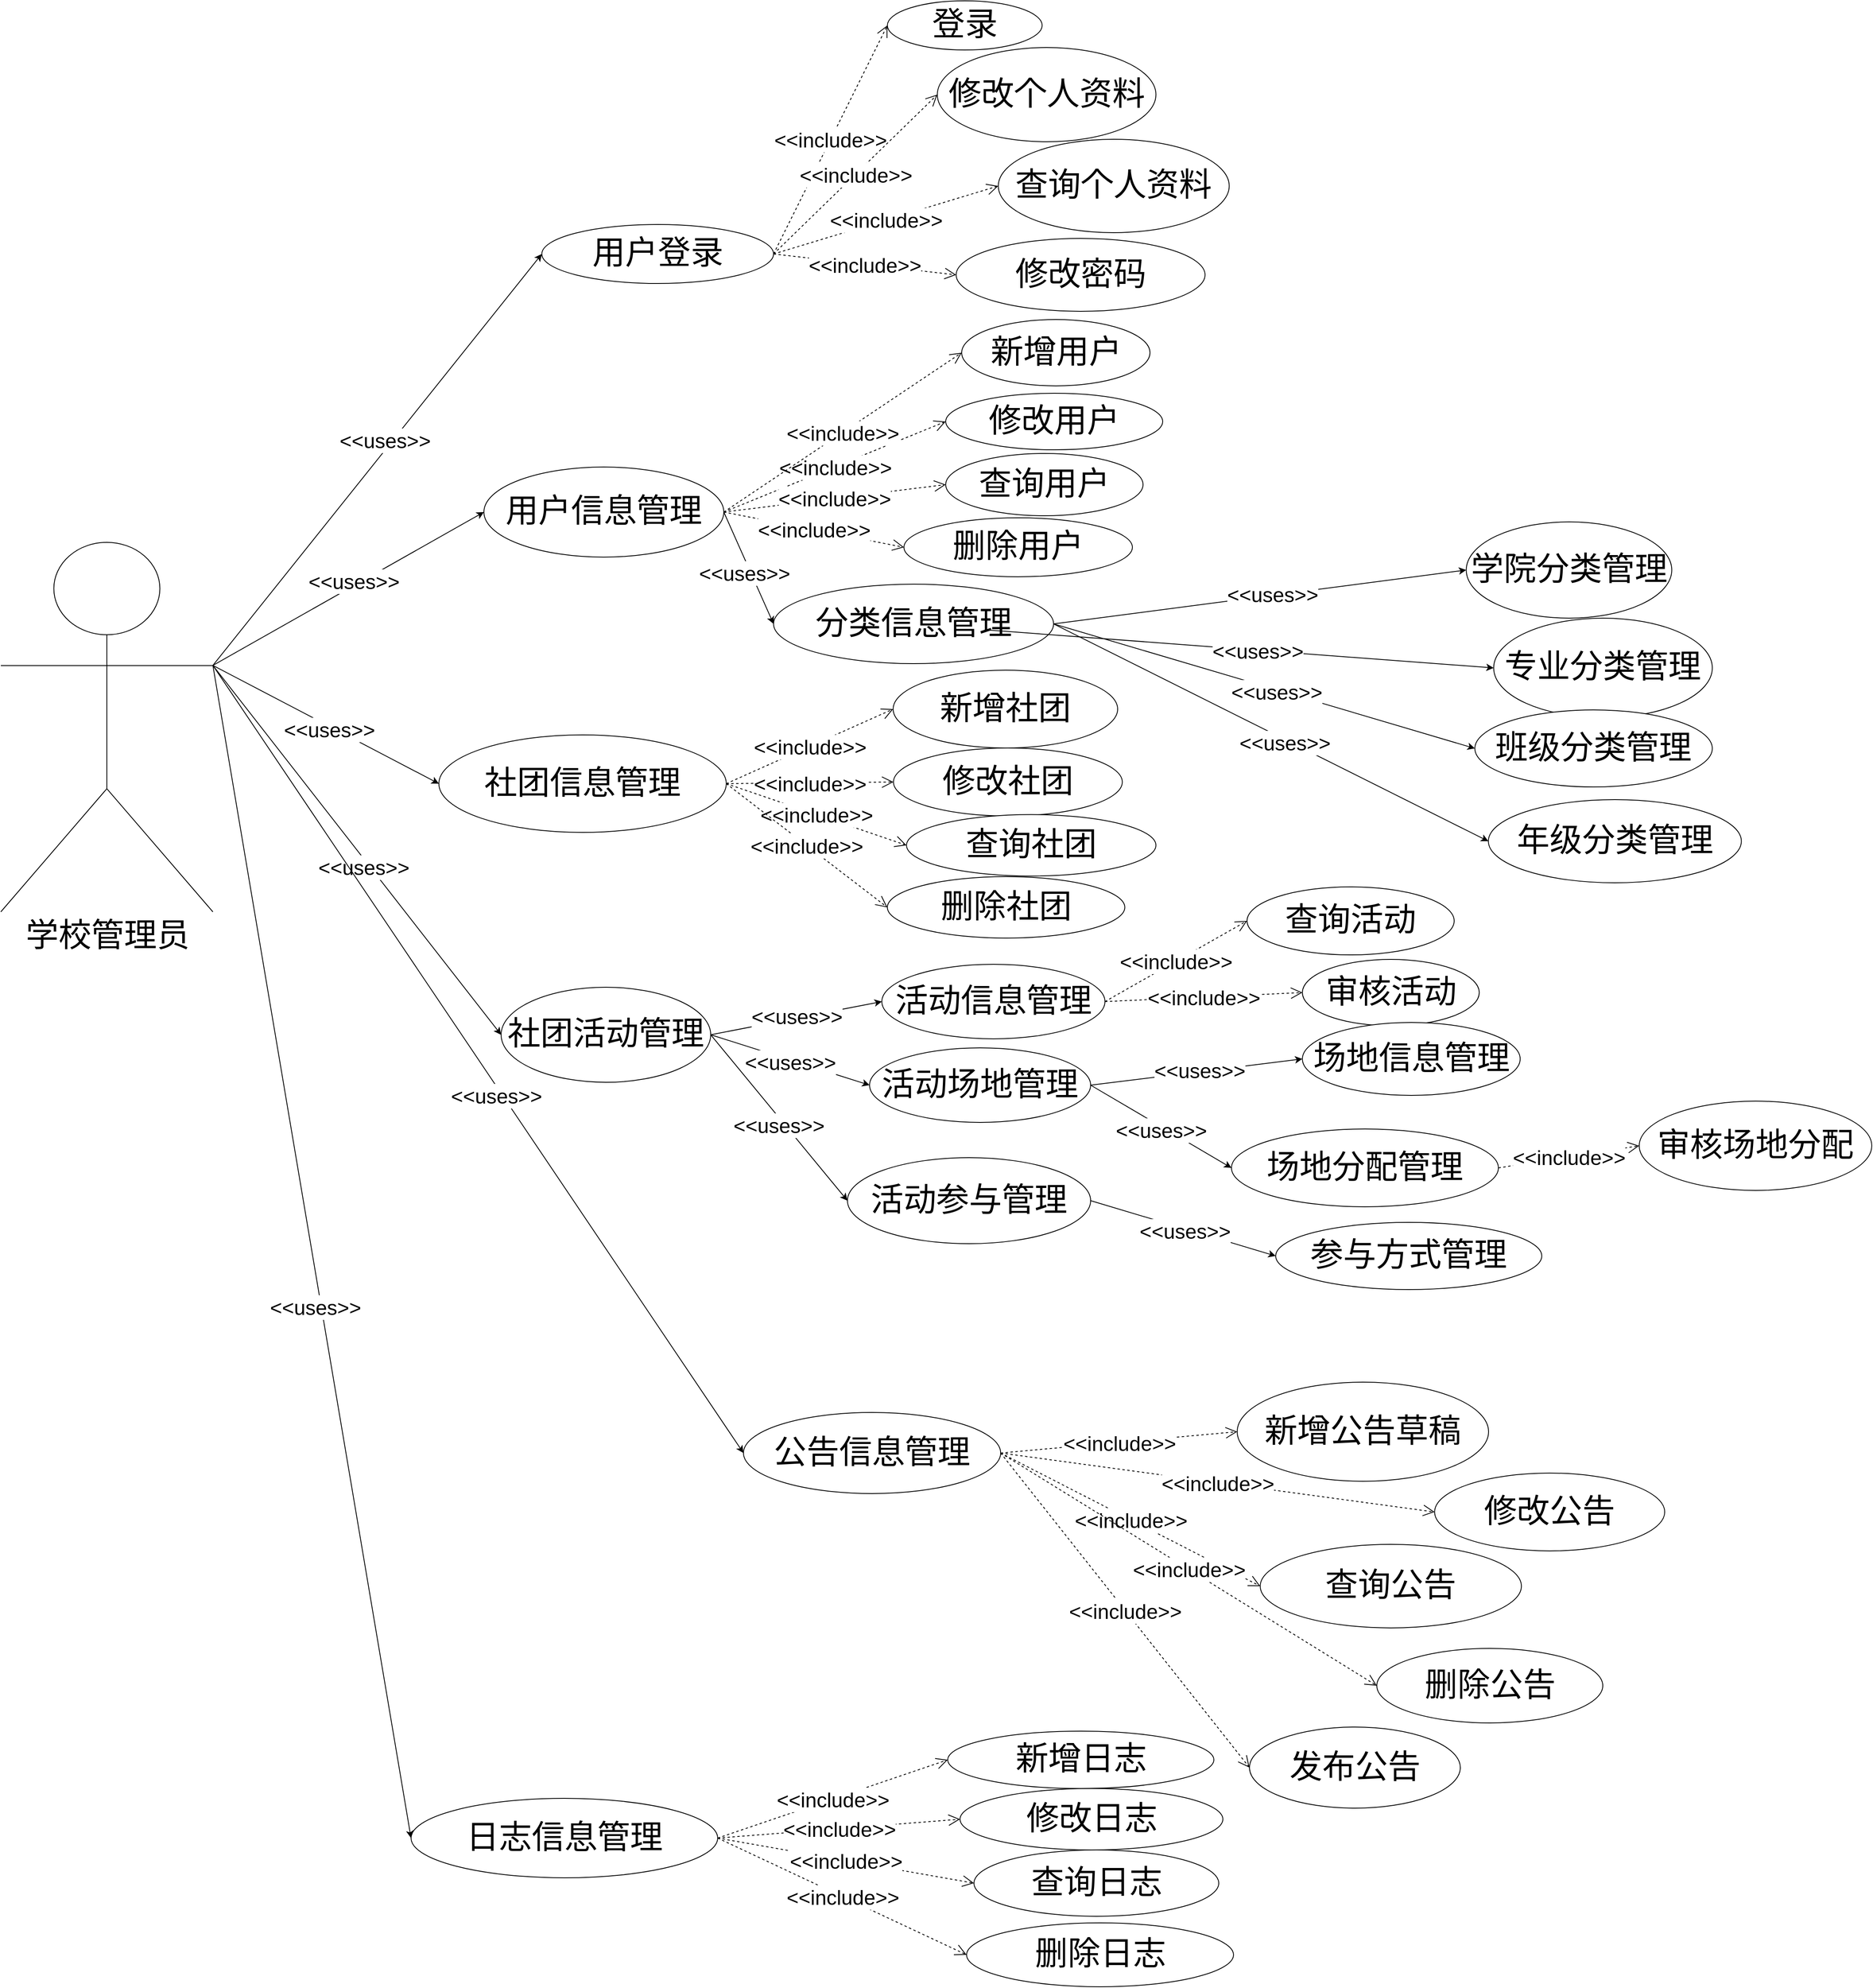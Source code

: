 <mxfile version="27.1.6">
  <diagram name="第 1 页" id="mgjdfwV87sD4iu_dyT5_">
    <mxGraphModel dx="3309" dy="1111" grid="0" gridSize="10" guides="1" tooltips="1" connect="1" arrows="1" fold="1" page="1" pageScale="1" pageWidth="827" pageHeight="1169" math="0" shadow="0">
      <root>
        <mxCell id="0" />
        <mxCell id="1" parent="0" />
        <mxCell id="aWHwlZV5faLVIEdotU-F-1" value="&lt;font&gt;学校管理员&lt;/font&gt;" style="shape=umlActor;html=1;verticalLabelPosition=bottom;verticalAlign=top;align=center;fontFamily=Architects Daughter;fontSource=https%3A%2F%2Ffonts.googleapis.com%2Fcss%3Ffamily%3DArchitects%2BDaughter;fontSize=40;" vertex="1" parent="1">
          <mxGeometry x="1218" y="2119" width="259" height="451" as="geometry" />
        </mxCell>
        <mxCell id="aWHwlZV5faLVIEdotU-F-2" value="&lt;font&gt;用户信息管理&lt;/font&gt;" style="ellipse;whiteSpace=wrap;html=1;fontFamily=Architects Daughter;fontSource=https%3A%2F%2Ffonts.googleapis.com%2Fcss%3Ffamily%3DArchitects%2BDaughter;fontSize=40;" vertex="1" parent="1">
          <mxGeometry x="1808" y="2027" width="293" height="110" as="geometry" />
        </mxCell>
        <mxCell id="aWHwlZV5faLVIEdotU-F-3" value="&lt;font&gt;社团信息管理&lt;/font&gt;" style="ellipse;whiteSpace=wrap;html=1;fontFamily=Architects Daughter;fontSource=https%3A%2F%2Ffonts.googleapis.com%2Fcss%3Ffamily%3DArchitects%2BDaughter;fontSize=40;" vertex="1" parent="1">
          <mxGeometry x="1753" y="2354" width="351" height="119" as="geometry" />
        </mxCell>
        <mxCell id="aWHwlZV5faLVIEdotU-F-4" value="&lt;font&gt;社团活动管理&lt;/font&gt;" style="ellipse;whiteSpace=wrap;html=1;fontFamily=Architects Daughter;fontSource=https%3A%2F%2Ffonts.googleapis.com%2Fcss%3Ffamily%3DArchitects%2BDaughter;fontSize=40;" vertex="1" parent="1">
          <mxGeometry x="1829" y="2662" width="256" height="116" as="geometry" />
        </mxCell>
        <mxCell id="aWHwlZV5faLVIEdotU-F-5" value="" style="endArrow=classic;html=1;rounded=0;entryX=0;entryY=0.5;entryDx=0;entryDy=0;exitX=1;exitY=0.333;exitDx=0;exitDy=0;exitPerimeter=0;" edge="1" parent="1" source="aWHwlZV5faLVIEdotU-F-1" target="aWHwlZV5faLVIEdotU-F-81">
          <mxGeometry width="50" height="50" relative="1" as="geometry">
            <mxPoint x="1671" y="2041" as="sourcePoint" />
            <mxPoint x="1946" y="1761.5" as="targetPoint" />
          </mxGeometry>
        </mxCell>
        <mxCell id="aWHwlZV5faLVIEdotU-F-6" value="&amp;lt;&amp;lt;uses&amp;gt;&amp;gt;" style="edgeLabel;html=1;align=center;verticalAlign=middle;resizable=0;points=[];fontSize=25;" vertex="1" connectable="0" parent="aWHwlZV5faLVIEdotU-F-5">
          <mxGeometry x="0.093" y="1" relative="1" as="geometry">
            <mxPoint x="-9" as="offset" />
          </mxGeometry>
        </mxCell>
        <mxCell id="aWHwlZV5faLVIEdotU-F-7" value="" style="endArrow=classic;html=1;rounded=0;entryX=0;entryY=0.5;entryDx=0;entryDy=0;exitX=1;exitY=0.333;exitDx=0;exitDy=0;exitPerimeter=0;fontSize=25;" edge="1" parent="1" source="aWHwlZV5faLVIEdotU-F-1" target="aWHwlZV5faLVIEdotU-F-2">
          <mxGeometry width="50" height="50" relative="1" as="geometry">
            <mxPoint x="1599" y="2071" as="sourcePoint" />
            <mxPoint x="1867" y="2074" as="targetPoint" />
          </mxGeometry>
        </mxCell>
        <mxCell id="aWHwlZV5faLVIEdotU-F-8" value="&amp;lt;&amp;lt;uses&amp;gt;&amp;gt;" style="edgeLabel;html=1;align=center;verticalAlign=middle;resizable=0;points=[];fontSize=25;" vertex="1" connectable="0" parent="aWHwlZV5faLVIEdotU-F-7">
          <mxGeometry x="0.093" y="1" relative="1" as="geometry">
            <mxPoint x="-9" as="offset" />
          </mxGeometry>
        </mxCell>
        <mxCell id="aWHwlZV5faLVIEdotU-F-9" value="" style="endArrow=classic;html=1;rounded=0;entryX=0;entryY=0.5;entryDx=0;entryDy=0;exitX=1;exitY=0.333;exitDx=0;exitDy=0;exitPerimeter=0;" edge="1" parent="1" source="aWHwlZV5faLVIEdotU-F-1" target="aWHwlZV5faLVIEdotU-F-3">
          <mxGeometry width="50" height="50" relative="1" as="geometry">
            <mxPoint x="1600" y="2071" as="sourcePoint" />
            <mxPoint x="1949" y="2132" as="targetPoint" />
          </mxGeometry>
        </mxCell>
        <mxCell id="aWHwlZV5faLVIEdotU-F-10" value="&amp;lt;&amp;lt;uses&amp;gt;&amp;gt;" style="edgeLabel;html=1;align=center;verticalAlign=middle;resizable=0;points=[];fontSize=25;" vertex="1" connectable="0" parent="aWHwlZV5faLVIEdotU-F-9">
          <mxGeometry x="0.093" y="1" relative="1" as="geometry">
            <mxPoint x="-9" as="offset" />
          </mxGeometry>
        </mxCell>
        <mxCell id="aWHwlZV5faLVIEdotU-F-11" value="" style="endArrow=classic;html=1;rounded=0;entryX=0;entryY=0.5;entryDx=0;entryDy=0;exitX=1;exitY=0.333;exitDx=0;exitDy=0;exitPerimeter=0;fontSize=25;" edge="1" parent="1" source="aWHwlZV5faLVIEdotU-F-1" target="aWHwlZV5faLVIEdotU-F-4">
          <mxGeometry width="50" height="50" relative="1" as="geometry">
            <mxPoint x="1696" y="2141" as="sourcePoint" />
            <mxPoint x="1850" y="2141" as="targetPoint" />
          </mxGeometry>
        </mxCell>
        <mxCell id="aWHwlZV5faLVIEdotU-F-12" value="&amp;lt;&amp;lt;uses&amp;gt;&amp;gt;" style="edgeLabel;html=1;align=center;verticalAlign=middle;resizable=0;points=[];fontSize=25;" vertex="1" connectable="0" parent="aWHwlZV5faLVIEdotU-F-11">
          <mxGeometry x="0.093" y="1" relative="1" as="geometry">
            <mxPoint x="-9" as="offset" />
          </mxGeometry>
        </mxCell>
        <mxCell id="aWHwlZV5faLVIEdotU-F-13" value="" style="endArrow=classic;html=1;rounded=0;entryX=0;entryY=0.5;entryDx=0;entryDy=0;exitX=1;exitY=0.333;exitDx=0;exitDy=0;exitPerimeter=0;fontSize=25;" edge="1" parent="1" source="aWHwlZV5faLVIEdotU-F-1" target="aWHwlZV5faLVIEdotU-F-90">
          <mxGeometry width="50" height="50" relative="1" as="geometry">
            <mxPoint x="1599" y="2068" as="sourcePoint" />
            <mxPoint x="1927.5" y="3213.5" as="targetPoint" />
          </mxGeometry>
        </mxCell>
        <mxCell id="aWHwlZV5faLVIEdotU-F-14" value="&amp;lt;&amp;lt;uses&amp;gt;&amp;gt;" style="edgeLabel;html=1;align=center;verticalAlign=middle;resizable=0;points=[];fontSize=25;" vertex="1" connectable="0" parent="aWHwlZV5faLVIEdotU-F-13">
          <mxGeometry x="0.093" y="1" relative="1" as="geometry">
            <mxPoint x="-9" as="offset" />
          </mxGeometry>
        </mxCell>
        <mxCell id="aWHwlZV5faLVIEdotU-F-15" value="&lt;font&gt;新增用户&lt;/font&gt;" style="ellipse;whiteSpace=wrap;html=1;fontFamily=Architects Daughter;fontSource=https%3A%2F%2Ffonts.googleapis.com%2Fcss%3Ffamily%3DArchitects%2BDaughter;fontSize=40;" vertex="1" parent="1">
          <mxGeometry x="2391.5" y="1847" width="230" height="81" as="geometry" />
        </mxCell>
        <mxCell id="aWHwlZV5faLVIEdotU-F-16" value="&lt;font&gt;修改用户&lt;/font&gt;" style="ellipse;whiteSpace=wrap;html=1;fontFamily=Architects Daughter;fontSource=https%3A%2F%2Ffonts.googleapis.com%2Fcss%3Ffamily%3DArchitects%2BDaughter;fontSize=40;" vertex="1" parent="1">
          <mxGeometry x="2372" y="1937" width="265" height="69" as="geometry" />
        </mxCell>
        <mxCell id="aWHwlZV5faLVIEdotU-F-17" value="&lt;font&gt;查询用户&lt;/font&gt;" style="ellipse;whiteSpace=wrap;html=1;fontFamily=Architects Daughter;fontSource=https%3A%2F%2Ffonts.googleapis.com%2Fcss%3Ffamily%3DArchitects%2BDaughter;fontSize=40;" vertex="1" parent="1">
          <mxGeometry x="2372" y="2010.5" width="241" height="76" as="geometry" />
        </mxCell>
        <mxCell id="aWHwlZV5faLVIEdotU-F-18" value="&lt;font&gt;删除用户&lt;/font&gt;" style="ellipse;whiteSpace=wrap;html=1;fontFamily=Architects Daughter;fontSource=https%3A%2F%2Ffonts.googleapis.com%2Fcss%3Ffamily%3DArchitects%2BDaughter;fontSize=40;" vertex="1" parent="1">
          <mxGeometry x="2321" y="2089" width="279" height="72" as="geometry" />
        </mxCell>
        <mxCell id="aWHwlZV5faLVIEdotU-F-19" value="&amp;lt;&amp;lt;include&amp;gt;&amp;gt;" style="endArrow=open;endSize=12;dashed=1;html=1;rounded=0;entryX=0;entryY=0.5;entryDx=0;entryDy=0;exitX=1;exitY=0.5;exitDx=0;exitDy=0;fontSize=25;" edge="1" parent="1" source="aWHwlZV5faLVIEdotU-F-2" target="aWHwlZV5faLVIEdotU-F-16">
          <mxGeometry width="160" relative="1" as="geometry">
            <mxPoint x="1538" y="2397" as="sourcePoint" />
            <mxPoint x="1698" y="2397" as="targetPoint" />
          </mxGeometry>
        </mxCell>
        <mxCell id="aWHwlZV5faLVIEdotU-F-20" value="&amp;lt;&amp;lt;include&amp;gt;&amp;gt;" style="endArrow=open;endSize=12;dashed=1;html=1;rounded=0;entryX=0;entryY=0.5;entryDx=0;entryDy=0;exitX=1;exitY=0.5;exitDx=0;exitDy=0;fontSize=25;" edge="1" parent="1" source="aWHwlZV5faLVIEdotU-F-2" target="aWHwlZV5faLVIEdotU-F-15">
          <mxGeometry width="160" relative="1" as="geometry">
            <mxPoint x="2129" y="2088" as="sourcePoint" />
            <mxPoint x="2289" y="2088" as="targetPoint" />
          </mxGeometry>
        </mxCell>
        <mxCell id="aWHwlZV5faLVIEdotU-F-21" value="&amp;lt;&amp;lt;include&amp;gt;&amp;gt;" style="endArrow=open;endSize=12;dashed=1;html=1;rounded=0;entryX=0;entryY=0.5;entryDx=0;entryDy=0;exitX=1;exitY=0.5;exitDx=0;exitDy=0;fontSize=25;" edge="1" parent="1" source="aWHwlZV5faLVIEdotU-F-2" target="aWHwlZV5faLVIEdotU-F-17">
          <mxGeometry width="160" relative="1" as="geometry">
            <mxPoint x="2119" y="2130" as="sourcePoint" />
            <mxPoint x="2279" y="2130" as="targetPoint" />
          </mxGeometry>
        </mxCell>
        <mxCell id="aWHwlZV5faLVIEdotU-F-22" value="&amp;lt;&amp;lt;include&amp;gt;&amp;gt;" style="endArrow=open;endSize=12;dashed=1;html=1;rounded=0;entryX=0;entryY=0.5;entryDx=0;entryDy=0;exitX=1;exitY=0.5;exitDx=0;exitDy=0;fontSize=25;" edge="1" parent="1" source="aWHwlZV5faLVIEdotU-F-2" target="aWHwlZV5faLVIEdotU-F-18">
          <mxGeometry width="160" relative="1" as="geometry">
            <mxPoint x="2124" y="2137" as="sourcePoint" />
            <mxPoint x="2284" y="2137" as="targetPoint" />
          </mxGeometry>
        </mxCell>
        <mxCell id="aWHwlZV5faLVIEdotU-F-23" value="&lt;span&gt;分类信息管理&lt;/span&gt;" style="ellipse;whiteSpace=wrap;html=1;fontFamily=Architects Daughter;fontSource=https%3A%2F%2Ffonts.googleapis.com%2Fcss%3Ffamily%3DArchitects%2BDaughter;fontSize=40;" vertex="1" parent="1">
          <mxGeometry x="2161.75" y="2170" width="342" height="97" as="geometry" />
        </mxCell>
        <mxCell id="aWHwlZV5faLVIEdotU-F-24" value="&lt;span&gt;学院分类管理&lt;/span&gt;" style="ellipse;whiteSpace=wrap;html=1;fontFamily=Architects Daughter;fontSource=https%3A%2F%2Ffonts.googleapis.com%2Fcss%3Ffamily%3DArchitects%2BDaughter;fontSize=40;" vertex="1" parent="1">
          <mxGeometry x="3007.75" y="2094" width="251" height="117.5" as="geometry" />
        </mxCell>
        <mxCell id="aWHwlZV5faLVIEdotU-F-25" value="&lt;span&gt;专业分类管理&lt;/span&gt;" style="ellipse;whiteSpace=wrap;html=1;fontFamily=Architects Daughter;fontSource=https%3A%2F%2Ffonts.googleapis.com%2Fcss%3Ffamily%3DArchitects%2BDaughter;fontSize=40;" vertex="1" parent="1">
          <mxGeometry x="3041.25" y="2211.5" width="267" height="121.5" as="geometry" />
        </mxCell>
        <mxCell id="aWHwlZV5faLVIEdotU-F-26" value="&lt;span&gt;班级分类管理&lt;/span&gt;" style="ellipse;whiteSpace=wrap;html=1;fontFamily=Architects Daughter;fontSource=https%3A%2F%2Ffonts.googleapis.com%2Fcss%3Ffamily%3DArchitects%2BDaughter;fontSize=40;" vertex="1" parent="1">
          <mxGeometry x="3018.25" y="2323.5" width="290" height="94" as="geometry" />
        </mxCell>
        <mxCell id="aWHwlZV5faLVIEdotU-F-27" value="&lt;span&gt;年级分类管理&lt;/span&gt;" style="ellipse;whiteSpace=wrap;html=1;fontFamily=Architects Daughter;fontSource=https%3A%2F%2Ffonts.googleapis.com%2Fcss%3Ffamily%3DArchitects%2BDaughter;fontSize=40;" vertex="1" parent="1">
          <mxGeometry x="3034.75" y="2433" width="309" height="101.5" as="geometry" />
        </mxCell>
        <mxCell id="aWHwlZV5faLVIEdotU-F-28" value="" style="endArrow=classic;html=1;rounded=0;entryX=0;entryY=0.5;entryDx=0;entryDy=0;exitX=1;exitY=0.5;exitDx=0;exitDy=0;fontSize=40;" edge="1" parent="1" source="aWHwlZV5faLVIEdotU-F-2" target="aWHwlZV5faLVIEdotU-F-23">
          <mxGeometry width="50" height="50" relative="1" as="geometry">
            <mxPoint x="1765" y="2333" as="sourcePoint" />
            <mxPoint x="1919" y="2333" as="targetPoint" />
          </mxGeometry>
        </mxCell>
        <mxCell id="aWHwlZV5faLVIEdotU-F-29" value="&amp;lt;&amp;lt;uses&amp;gt;&amp;gt;" style="edgeLabel;html=1;align=center;verticalAlign=middle;resizable=0;points=[];fontSize=25;" vertex="1" connectable="0" parent="aWHwlZV5faLVIEdotU-F-28">
          <mxGeometry x="0.093" y="1" relative="1" as="geometry">
            <mxPoint x="-9" as="offset" />
          </mxGeometry>
        </mxCell>
        <mxCell id="aWHwlZV5faLVIEdotU-F-30" value="" style="endArrow=classic;html=1;rounded=0;entryX=0;entryY=0.5;entryDx=0;entryDy=0;exitX=1;exitY=0.5;exitDx=0;exitDy=0;fontSize=40;" edge="1" parent="1" source="aWHwlZV5faLVIEdotU-F-23" target="aWHwlZV5faLVIEdotU-F-24">
          <mxGeometry width="50" height="50" relative="1" as="geometry">
            <mxPoint x="2338" y="2339" as="sourcePoint" />
            <mxPoint x="2492" y="2339" as="targetPoint" />
          </mxGeometry>
        </mxCell>
        <mxCell id="aWHwlZV5faLVIEdotU-F-31" value="&amp;lt;&amp;lt;uses&amp;gt;&amp;gt;" style="edgeLabel;html=1;align=center;verticalAlign=middle;resizable=0;points=[];fontSize=25;" vertex="1" connectable="0" parent="aWHwlZV5faLVIEdotU-F-30">
          <mxGeometry x="0.093" y="1" relative="1" as="geometry">
            <mxPoint x="-9" as="offset" />
          </mxGeometry>
        </mxCell>
        <mxCell id="aWHwlZV5faLVIEdotU-F-32" value="" style="endArrow=classic;html=1;rounded=0;entryX=0;entryY=0.5;entryDx=0;entryDy=0;fontSize=40;" edge="1" parent="1" target="aWHwlZV5faLVIEdotU-F-25">
          <mxGeometry width="50" height="50" relative="1" as="geometry">
            <mxPoint x="2424" y="2226" as="sourcePoint" />
            <mxPoint x="2513" y="2265" as="targetPoint" />
          </mxGeometry>
        </mxCell>
        <mxCell id="aWHwlZV5faLVIEdotU-F-33" value="&amp;lt;&amp;lt;uses&amp;gt;&amp;gt;" style="edgeLabel;html=1;align=center;verticalAlign=middle;resizable=0;points=[];fontSize=25;" vertex="1" connectable="0" parent="aWHwlZV5faLVIEdotU-F-32">
          <mxGeometry x="0.093" y="1" relative="1" as="geometry">
            <mxPoint x="-9" as="offset" />
          </mxGeometry>
        </mxCell>
        <mxCell id="aWHwlZV5faLVIEdotU-F-34" value="" style="endArrow=classic;html=1;rounded=0;entryX=0;entryY=0.5;entryDx=0;entryDy=0;exitX=1;exitY=0.5;exitDx=0;exitDy=0;fontSize=40;" edge="1" parent="1" source="aWHwlZV5faLVIEdotU-F-23" target="aWHwlZV5faLVIEdotU-F-26">
          <mxGeometry width="50" height="50" relative="1" as="geometry">
            <mxPoint x="2253" y="2325" as="sourcePoint" />
            <mxPoint x="2407" y="2325" as="targetPoint" />
          </mxGeometry>
        </mxCell>
        <mxCell id="aWHwlZV5faLVIEdotU-F-35" value="&amp;lt;&amp;lt;uses&amp;gt;&amp;gt;" style="edgeLabel;html=1;align=center;verticalAlign=middle;resizable=0;points=[];fontSize=25;" vertex="1" connectable="0" parent="aWHwlZV5faLVIEdotU-F-34">
          <mxGeometry x="0.093" y="1" relative="1" as="geometry">
            <mxPoint x="-9" as="offset" />
          </mxGeometry>
        </mxCell>
        <mxCell id="aWHwlZV5faLVIEdotU-F-36" value="" style="endArrow=classic;html=1;rounded=0;entryX=0;entryY=0.5;entryDx=0;entryDy=0;exitX=1;exitY=0.5;exitDx=0;exitDy=0;fontSize=40;" edge="1" parent="1" source="aWHwlZV5faLVIEdotU-F-23" target="aWHwlZV5faLVIEdotU-F-27">
          <mxGeometry width="50" height="50" relative="1" as="geometry">
            <mxPoint x="2356" y="2323" as="sourcePoint" />
            <mxPoint x="2510" y="2323" as="targetPoint" />
          </mxGeometry>
        </mxCell>
        <mxCell id="aWHwlZV5faLVIEdotU-F-37" value="&amp;lt;&amp;lt;uses&amp;gt;&amp;gt;" style="edgeLabel;html=1;align=center;verticalAlign=middle;resizable=0;points=[];fontSize=25;" vertex="1" connectable="0" parent="aWHwlZV5faLVIEdotU-F-36">
          <mxGeometry x="0.093" y="1" relative="1" as="geometry">
            <mxPoint x="-9" as="offset" />
          </mxGeometry>
        </mxCell>
        <mxCell id="aWHwlZV5faLVIEdotU-F-38" value="&lt;font&gt;新增社团&lt;/font&gt;" style="ellipse;whiteSpace=wrap;html=1;fontFamily=Architects Daughter;fontSource=https%3A%2F%2Ffonts.googleapis.com%2Fcss%3Ffamily%3DArchitects%2BDaughter;fontSize=40;" vertex="1" parent="1">
          <mxGeometry x="2307.81" y="2275" width="274.19" height="95" as="geometry" />
        </mxCell>
        <mxCell id="aWHwlZV5faLVIEdotU-F-39" value="&lt;font&gt;修改社团&lt;/font&gt;" style="ellipse;whiteSpace=wrap;html=1;fontFamily=Architects Daughter;fontSource=https%3A%2F%2Ffonts.googleapis.com%2Fcss%3Ffamily%3DArchitects%2BDaughter;fontSize=40;" vertex="1" parent="1">
          <mxGeometry x="2308.19" y="2370" width="279.5" height="83" as="geometry" />
        </mxCell>
        <mxCell id="aWHwlZV5faLVIEdotU-F-40" value="&lt;font&gt;查询社团&lt;/font&gt;" style="ellipse;whiteSpace=wrap;html=1;fontFamily=Architects Daughter;fontSource=https%3A%2F%2Ffonts.googleapis.com%2Fcss%3Ffamily%3DArchitects%2BDaughter;fontSize=40;" vertex="1" parent="1">
          <mxGeometry x="2324.13" y="2451.25" width="304.62" height="75" as="geometry" />
        </mxCell>
        <mxCell id="aWHwlZV5faLVIEdotU-F-41" value="&lt;font&gt;删除社团&lt;/font&gt;" style="ellipse;whiteSpace=wrap;html=1;fontFamily=Architects Daughter;fontSource=https%3A%2F%2Ffonts.googleapis.com%2Fcss%3Ffamily%3DArchitects%2BDaughter;fontSize=40;" vertex="1" parent="1">
          <mxGeometry x="2300.75" y="2527" width="290" height="75" as="geometry" />
        </mxCell>
        <mxCell id="aWHwlZV5faLVIEdotU-F-42" value="&lt;span&gt;活动信息管理&lt;/span&gt;" style="ellipse;whiteSpace=wrap;html=1;fontFamily=Architects Daughter;fontSource=https%3A%2F%2Ffonts.googleapis.com%2Fcss%3Ffamily%3DArchitects%2BDaughter;fontSize=40;" vertex="1" parent="1">
          <mxGeometry x="2294" y="2634" width="272.5" height="91" as="geometry" />
        </mxCell>
        <mxCell id="aWHwlZV5faLVIEdotU-F-43" value="&lt;font&gt;活动场地管理&lt;/font&gt;" style="ellipse;whiteSpace=wrap;html=1;fontFamily=Architects Daughter;fontSource=https%3A%2F%2Ffonts.googleapis.com%2Fcss%3Ffamily%3DArchitects%2BDaughter;fontSize=40;" vertex="1" parent="1">
          <mxGeometry x="2279" y="2736" width="270" height="91" as="geometry" />
        </mxCell>
        <mxCell id="aWHwlZV5faLVIEdotU-F-44" value="&lt;font&gt;活动参与管理&lt;/font&gt;" style="ellipse;whiteSpace=wrap;html=1;fontFamily=Architects Daughter;fontSource=https%3A%2F%2Ffonts.googleapis.com%2Fcss%3Ffamily%3DArchitects%2BDaughter;fontSize=40;" vertex="1" parent="1">
          <mxGeometry x="2252" y="2870" width="297" height="105" as="geometry" />
        </mxCell>
        <mxCell id="aWHwlZV5faLVIEdotU-F-45" value="&lt;font&gt;日志信息管理&lt;/font&gt;" style="ellipse;whiteSpace=wrap;html=1;fontFamily=Architects Daughter;fontSource=https%3A%2F%2Ffonts.googleapis.com%2Fcss%3Ffamily%3DArchitects%2BDaughter;fontSize=40;" vertex="1" parent="1">
          <mxGeometry x="1719" y="3652" width="374.5" height="97" as="geometry" />
        </mxCell>
        <mxCell id="aWHwlZV5faLVIEdotU-F-46" value="&amp;lt;&amp;lt;include&amp;gt;&amp;gt;" style="endArrow=open;endSize=12;dashed=1;html=1;rounded=0;entryX=0;entryY=0.5;entryDx=0;entryDy=0;exitX=1;exitY=0.5;exitDx=0;exitDy=0;fontSize=25;" edge="1" parent="1" source="aWHwlZV5faLVIEdotU-F-3" target="aWHwlZV5faLVIEdotU-F-38">
          <mxGeometry width="160" relative="1" as="geometry">
            <mxPoint x="1632" y="2418" as="sourcePoint" />
            <mxPoint x="1792" y="2418" as="targetPoint" />
          </mxGeometry>
        </mxCell>
        <mxCell id="aWHwlZV5faLVIEdotU-F-47" value="&amp;lt;&amp;lt;include&amp;gt;&amp;gt;" style="endArrow=open;endSize=12;dashed=1;html=1;rounded=0;entryX=0;entryY=0.5;entryDx=0;entryDy=0;exitX=1;exitY=0.5;exitDx=0;exitDy=0;fontSize=25;" edge="1" parent="1" source="aWHwlZV5faLVIEdotU-F-3" target="aWHwlZV5faLVIEdotU-F-39">
          <mxGeometry width="160" relative="1" as="geometry">
            <mxPoint x="2010" y="2462" as="sourcePoint" />
            <mxPoint x="2170" y="2462" as="targetPoint" />
          </mxGeometry>
        </mxCell>
        <mxCell id="aWHwlZV5faLVIEdotU-F-48" value="&amp;lt;&amp;lt;include&amp;gt;&amp;gt;" style="endArrow=open;endSize=12;dashed=1;html=1;rounded=0;entryX=0;entryY=0.5;entryDx=0;entryDy=0;exitX=1;exitY=0.5;exitDx=0;exitDy=0;fontSize=25;" edge="1" parent="1" source="aWHwlZV5faLVIEdotU-F-3" target="aWHwlZV5faLVIEdotU-F-40">
          <mxGeometry width="160" relative="1" as="geometry">
            <mxPoint x="2020" y="2457" as="sourcePoint" />
            <mxPoint x="2180" y="2457" as="targetPoint" />
          </mxGeometry>
        </mxCell>
        <mxCell id="aWHwlZV5faLVIEdotU-F-49" value="&amp;lt;&amp;lt;include&amp;gt;&amp;gt;" style="endArrow=open;endSize=12;dashed=1;html=1;rounded=0;entryX=0;entryY=0.5;entryDx=0;entryDy=0;exitX=1;exitY=0.5;exitDx=0;exitDy=0;fontSize=25;" edge="1" parent="1" source="aWHwlZV5faLVIEdotU-F-3" target="aWHwlZV5faLVIEdotU-F-41">
          <mxGeometry width="160" relative="1" as="geometry">
            <mxPoint x="1947" y="2514" as="sourcePoint" />
            <mxPoint x="2107" y="2514" as="targetPoint" />
          </mxGeometry>
        </mxCell>
        <mxCell id="aWHwlZV5faLVIEdotU-F-50" value="" style="endArrow=classic;html=1;rounded=0;entryX=0;entryY=0.5;entryDx=0;entryDy=0;exitX=1;exitY=0.5;exitDx=0;exitDy=0;fontSize=40;" edge="1" parent="1" source="aWHwlZV5faLVIEdotU-F-4" target="aWHwlZV5faLVIEdotU-F-42">
          <mxGeometry width="50" height="50" relative="1" as="geometry">
            <mxPoint x="2030" y="2605" as="sourcePoint" />
            <mxPoint x="2184" y="2605" as="targetPoint" />
          </mxGeometry>
        </mxCell>
        <mxCell id="aWHwlZV5faLVIEdotU-F-51" value="&amp;lt;&amp;lt;uses&amp;gt;&amp;gt;" style="edgeLabel;html=1;align=center;verticalAlign=middle;resizable=0;points=[];fontSize=25;" vertex="1" connectable="0" parent="aWHwlZV5faLVIEdotU-F-50">
          <mxGeometry x="0.093" y="1" relative="1" as="geometry">
            <mxPoint x="-9" as="offset" />
          </mxGeometry>
        </mxCell>
        <mxCell id="aWHwlZV5faLVIEdotU-F-52" value="" style="endArrow=classic;html=1;rounded=0;entryX=0;entryY=0.5;entryDx=0;entryDy=0;exitX=1;exitY=0.5;exitDx=0;exitDy=0;fontSize=40;" edge="1" parent="1" source="aWHwlZV5faLVIEdotU-F-4" target="aWHwlZV5faLVIEdotU-F-43">
          <mxGeometry width="50" height="50" relative="1" as="geometry">
            <mxPoint x="2024" y="2621" as="sourcePoint" />
            <mxPoint x="2178" y="2621" as="targetPoint" />
          </mxGeometry>
        </mxCell>
        <mxCell id="aWHwlZV5faLVIEdotU-F-53" value="&amp;lt;&amp;lt;uses&amp;gt;&amp;gt;" style="edgeLabel;html=1;align=center;verticalAlign=middle;resizable=0;points=[];fontSize=25;" vertex="1" connectable="0" parent="aWHwlZV5faLVIEdotU-F-52">
          <mxGeometry x="0.093" y="1" relative="1" as="geometry">
            <mxPoint x="-9" as="offset" />
          </mxGeometry>
        </mxCell>
        <mxCell id="aWHwlZV5faLVIEdotU-F-54" value="" style="endArrow=classic;html=1;rounded=0;entryX=0;entryY=0.5;entryDx=0;entryDy=0;exitX=1;exitY=0.5;exitDx=0;exitDy=0;fontSize=40;" edge="1" parent="1" source="aWHwlZV5faLVIEdotU-F-4" target="aWHwlZV5faLVIEdotU-F-44">
          <mxGeometry width="50" height="50" relative="1" as="geometry">
            <mxPoint x="2204" y="2773" as="sourcePoint" />
            <mxPoint x="2355" y="2672" as="targetPoint" />
          </mxGeometry>
        </mxCell>
        <mxCell id="aWHwlZV5faLVIEdotU-F-55" value="&amp;lt;&amp;lt;uses&amp;gt;&amp;gt;" style="edgeLabel;html=1;align=center;verticalAlign=middle;resizable=0;points=[];fontSize=25;" vertex="1" connectable="0" parent="aWHwlZV5faLVIEdotU-F-54">
          <mxGeometry x="0.093" y="1" relative="1" as="geometry">
            <mxPoint x="-9" as="offset" />
          </mxGeometry>
        </mxCell>
        <mxCell id="aWHwlZV5faLVIEdotU-F-56" value="" style="endArrow=classic;html=1;rounded=0;entryX=0;entryY=0.5;entryDx=0;entryDy=0;exitX=1;exitY=0.333;exitDx=0;exitDy=0;exitPerimeter=0;fontSize=25;" edge="1" parent="1" source="aWHwlZV5faLVIEdotU-F-1" target="aWHwlZV5faLVIEdotU-F-45">
          <mxGeometry width="50" height="50" relative="1" as="geometry">
            <mxPoint x="1480" y="2144" as="sourcePoint" />
            <mxPoint x="2133" y="3390" as="targetPoint" />
          </mxGeometry>
        </mxCell>
        <mxCell id="aWHwlZV5faLVIEdotU-F-57" value="&amp;lt;&amp;lt;uses&amp;gt;&amp;gt;" style="edgeLabel;html=1;align=center;verticalAlign=middle;resizable=0;points=[];fontSize=25;" vertex="1" connectable="0" parent="aWHwlZV5faLVIEdotU-F-56">
          <mxGeometry x="0.093" y="1" relative="1" as="geometry">
            <mxPoint x="-9" as="offset" />
          </mxGeometry>
        </mxCell>
        <mxCell id="aWHwlZV5faLVIEdotU-F-58" value="&lt;font&gt;查询活动&lt;/font&gt;" style="ellipse;whiteSpace=wrap;html=1;fontFamily=Architects Daughter;fontSource=https%3A%2F%2Ffonts.googleapis.com%2Fcss%3Ffamily%3DArchitects%2BDaughter;fontSize=40;" vertex="1" parent="1">
          <mxGeometry x="2740" y="2539.5" width="253" height="83" as="geometry" />
        </mxCell>
        <mxCell id="aWHwlZV5faLVIEdotU-F-59" value="&lt;font&gt;审核活动&lt;/font&gt;" style="ellipse;whiteSpace=wrap;html=1;fontFamily=Architects Daughter;fontSource=https%3A%2F%2Ffonts.googleapis.com%2Fcss%3Ffamily%3DArchitects%2BDaughter;fontSize=40;" vertex="1" parent="1">
          <mxGeometry x="2807.61" y="2628" width="216" height="81" as="geometry" />
        </mxCell>
        <mxCell id="aWHwlZV5faLVIEdotU-F-60" value="&lt;font&gt;新增日志&lt;/font&gt;" style="ellipse;whiteSpace=wrap;html=1;fontFamily=Architects Daughter;fontSource=https%3A%2F%2Ffonts.googleapis.com%2Fcss%3Ffamily%3DArchitects%2BDaughter;fontSize=40;" vertex="1" parent="1">
          <mxGeometry x="2374.5" y="3570" width="325" height="70" as="geometry" />
        </mxCell>
        <mxCell id="aWHwlZV5faLVIEdotU-F-61" value="&lt;font&gt;修改日志&lt;/font&gt;" style="ellipse;whiteSpace=wrap;html=1;fontFamily=Architects Daughter;fontSource=https%3A%2F%2Ffonts.googleapis.com%2Fcss%3Ffamily%3DArchitects%2BDaughter;fontSize=40;" vertex="1" parent="1">
          <mxGeometry x="2389.5" y="3640" width="321" height="75" as="geometry" />
        </mxCell>
        <mxCell id="aWHwlZV5faLVIEdotU-F-62" value="&lt;font&gt;查询日志&lt;/font&gt;" style="ellipse;whiteSpace=wrap;html=1;fontFamily=Architects Daughter;fontSource=https%3A%2F%2Ffonts.googleapis.com%2Fcss%3Ffamily%3DArchitects%2BDaughter;fontSize=40;" vertex="1" parent="1">
          <mxGeometry x="2406.5" y="3715" width="299" height="81" as="geometry" />
        </mxCell>
        <mxCell id="aWHwlZV5faLVIEdotU-F-63" value="&lt;font&gt;删除日志&lt;/font&gt;" style="ellipse;whiteSpace=wrap;html=1;fontFamily=Architects Daughter;fontSource=https%3A%2F%2Ffonts.googleapis.com%2Fcss%3Ffamily%3DArchitects%2BDaughter;fontSize=40;" vertex="1" parent="1">
          <mxGeometry x="2397.5" y="3804" width="326" height="78" as="geometry" />
        </mxCell>
        <mxCell id="aWHwlZV5faLVIEdotU-F-64" value="&amp;lt;&amp;lt;include&amp;gt;&amp;gt;" style="endArrow=open;endSize=12;dashed=1;html=1;rounded=0;entryX=0;entryY=0.5;entryDx=0;entryDy=0;exitX=1;exitY=0.5;exitDx=0;exitDy=0;fontSize=25;" edge="1" parent="1" source="aWHwlZV5faLVIEdotU-F-45" target="aWHwlZV5faLVIEdotU-F-60">
          <mxGeometry width="160" relative="1" as="geometry">
            <mxPoint x="2015.5" y="3516" as="sourcePoint" />
            <mxPoint x="2175.5" y="3516" as="targetPoint" />
          </mxGeometry>
        </mxCell>
        <mxCell id="aWHwlZV5faLVIEdotU-F-65" value="&amp;lt;&amp;lt;include&amp;gt;&amp;gt;" style="endArrow=open;endSize=12;dashed=1;html=1;rounded=0;entryX=0;entryY=0.5;entryDx=0;entryDy=0;exitX=1;exitY=0.5;exitDx=0;exitDy=0;fontSize=25;" edge="1" parent="1" source="aWHwlZV5faLVIEdotU-F-45" target="aWHwlZV5faLVIEdotU-F-61">
          <mxGeometry width="160" relative="1" as="geometry">
            <mxPoint x="2045.5" y="3721" as="sourcePoint" />
            <mxPoint x="2205.5" y="3721" as="targetPoint" />
          </mxGeometry>
        </mxCell>
        <mxCell id="aWHwlZV5faLVIEdotU-F-66" value="&amp;lt;&amp;lt;include&amp;gt;&amp;gt;" style="endArrow=open;endSize=12;dashed=1;html=1;rounded=0;entryX=0;entryY=0.5;entryDx=0;entryDy=0;exitX=1;exitY=0.5;exitDx=0;exitDy=0;fontSize=25;" edge="1" parent="1" source="aWHwlZV5faLVIEdotU-F-45" target="aWHwlZV5faLVIEdotU-F-62">
          <mxGeometry width="160" relative="1" as="geometry">
            <mxPoint x="2004.5" y="3713" as="sourcePoint" />
            <mxPoint x="2164.5" y="3713" as="targetPoint" />
          </mxGeometry>
        </mxCell>
        <mxCell id="aWHwlZV5faLVIEdotU-F-67" value="&amp;lt;&amp;lt;include&amp;gt;&amp;gt;" style="endArrow=open;endSize=12;dashed=1;html=1;rounded=0;entryX=0;entryY=0.5;entryDx=0;entryDy=0;exitX=1;exitY=0.5;exitDx=0;exitDy=0;fontSize=25;" edge="1" parent="1" source="aWHwlZV5faLVIEdotU-F-45" target="aWHwlZV5faLVIEdotU-F-63">
          <mxGeometry width="160" relative="1" as="geometry">
            <mxPoint x="2053.5" y="3696" as="sourcePoint" />
            <mxPoint x="2213.5" y="3696" as="targetPoint" />
          </mxGeometry>
        </mxCell>
        <mxCell id="aWHwlZV5faLVIEdotU-F-68" value="&amp;lt;&amp;lt;include&amp;gt;&amp;gt;" style="endArrow=open;endSize=12;dashed=1;html=1;rounded=0;entryX=0;entryY=0.5;entryDx=0;entryDy=0;exitX=1;exitY=0.5;exitDx=0;exitDy=0;fontSize=25;" edge="1" parent="1" source="aWHwlZV5faLVIEdotU-F-42" target="aWHwlZV5faLVIEdotU-F-58">
          <mxGeometry width="160" relative="1" as="geometry">
            <mxPoint x="2452" y="2748" as="sourcePoint" />
            <mxPoint x="2612" y="2748" as="targetPoint" />
          </mxGeometry>
        </mxCell>
        <mxCell id="aWHwlZV5faLVIEdotU-F-69" value="&amp;lt;&amp;lt;include&amp;gt;&amp;gt;" style="endArrow=open;endSize=12;dashed=1;html=1;rounded=0;entryX=0;entryY=0.5;entryDx=0;entryDy=0;exitX=1;exitY=0.5;exitDx=0;exitDy=0;fontSize=25;" edge="1" parent="1" source="aWHwlZV5faLVIEdotU-F-42" target="aWHwlZV5faLVIEdotU-F-59">
          <mxGeometry width="160" relative="1" as="geometry">
            <mxPoint x="2506" y="2793" as="sourcePoint" />
            <mxPoint x="2666" y="2793" as="targetPoint" />
          </mxGeometry>
        </mxCell>
        <mxCell id="aWHwlZV5faLVIEdotU-F-70" value="&lt;font&gt;场地信息管理&lt;/font&gt;" style="ellipse;whiteSpace=wrap;html=1;fontFamily=Architects Daughter;fontSource=https%3A%2F%2Ffonts.googleapis.com%2Fcss%3Ffamily%3DArchitects%2BDaughter;fontSize=40;" vertex="1" parent="1">
          <mxGeometry x="2807.61" y="2705" width="266" height="89" as="geometry" />
        </mxCell>
        <mxCell id="aWHwlZV5faLVIEdotU-F-71" value="&lt;font&gt;场地分配管理&lt;/font&gt;" style="ellipse;whiteSpace=wrap;html=1;fontFamily=Architects Daughter;fontSource=https%3A%2F%2Ffonts.googleapis.com%2Fcss%3Ffamily%3DArchitects%2BDaughter;fontSize=40;" vertex="1" parent="1">
          <mxGeometry x="2721" y="2835" width="326" height="95" as="geometry" />
        </mxCell>
        <mxCell id="aWHwlZV5faLVIEdotU-F-72" value="" style="endArrow=classic;html=1;rounded=0;entryX=0;entryY=0.5;entryDx=0;entryDy=0;exitX=1;exitY=0.5;exitDx=0;exitDy=0;fontSize=40;" edge="1" parent="1" source="aWHwlZV5faLVIEdotU-F-43" target="aWHwlZV5faLVIEdotU-F-70">
          <mxGeometry width="50" height="50" relative="1" as="geometry">
            <mxPoint x="2470" y="2743" as="sourcePoint" />
            <mxPoint x="2624" y="2743" as="targetPoint" />
          </mxGeometry>
        </mxCell>
        <mxCell id="aWHwlZV5faLVIEdotU-F-73" value="&amp;lt;&amp;lt;uses&amp;gt;&amp;gt;" style="edgeLabel;html=1;align=center;verticalAlign=middle;resizable=0;points=[];fontSize=25;" vertex="1" connectable="0" parent="aWHwlZV5faLVIEdotU-F-72">
          <mxGeometry x="0.093" y="1" relative="1" as="geometry">
            <mxPoint x="-9" as="offset" />
          </mxGeometry>
        </mxCell>
        <mxCell id="aWHwlZV5faLVIEdotU-F-74" value="" style="endArrow=classic;html=1;rounded=0;entryX=0;entryY=0.5;entryDx=0;entryDy=0;exitX=1;exitY=0.5;exitDx=0;exitDy=0;fontSize=40;" edge="1" parent="1" source="aWHwlZV5faLVIEdotU-F-43" target="aWHwlZV5faLVIEdotU-F-71">
          <mxGeometry width="50" height="50" relative="1" as="geometry">
            <mxPoint x="2508" y="2916" as="sourcePoint" />
            <mxPoint x="2662" y="2916" as="targetPoint" />
          </mxGeometry>
        </mxCell>
        <mxCell id="aWHwlZV5faLVIEdotU-F-75" value="&amp;lt;&amp;lt;uses&amp;gt;&amp;gt;" style="edgeLabel;html=1;align=center;verticalAlign=middle;resizable=0;points=[];fontSize=25;" vertex="1" connectable="0" parent="aWHwlZV5faLVIEdotU-F-74">
          <mxGeometry x="0.093" y="1" relative="1" as="geometry">
            <mxPoint x="-9" as="offset" />
          </mxGeometry>
        </mxCell>
        <mxCell id="aWHwlZV5faLVIEdotU-F-76" value="&lt;font&gt;参与方式管理&lt;/font&gt;" style="ellipse;whiteSpace=wrap;html=1;fontFamily=Architects Daughter;fontSource=https%3A%2F%2Ffonts.googleapis.com%2Fcss%3Ffamily%3DArchitects%2BDaughter;fontSize=40;" vertex="1" parent="1">
          <mxGeometry x="2775" y="2949" width="325" height="82" as="geometry" />
        </mxCell>
        <mxCell id="aWHwlZV5faLVIEdotU-F-77" value="" style="endArrow=classic;html=1;rounded=0;entryX=0;entryY=0.5;entryDx=0;entryDy=0;exitX=1;exitY=0.5;exitDx=0;exitDy=0;fontSize=40;" edge="1" parent="1" source="aWHwlZV5faLVIEdotU-F-44" target="aWHwlZV5faLVIEdotU-F-76">
          <mxGeometry width="50" height="50" relative="1" as="geometry">
            <mxPoint x="2518" y="2857" as="sourcePoint" />
            <mxPoint x="2672" y="2857" as="targetPoint" />
          </mxGeometry>
        </mxCell>
        <mxCell id="aWHwlZV5faLVIEdotU-F-78" value="&amp;lt;&amp;lt;uses&amp;gt;&amp;gt;" style="edgeLabel;html=1;align=center;verticalAlign=middle;resizable=0;points=[];fontSize=25;" vertex="1" connectable="0" parent="aWHwlZV5faLVIEdotU-F-77">
          <mxGeometry x="0.093" y="1" relative="1" as="geometry">
            <mxPoint x="-9" as="offset" />
          </mxGeometry>
        </mxCell>
        <mxCell id="aWHwlZV5faLVIEdotU-F-79" value="&lt;font&gt;审核场地分配&lt;/font&gt;" style="ellipse;whiteSpace=wrap;html=1;fontFamily=Architects Daughter;fontSource=https%3A%2F%2Ffonts.googleapis.com%2Fcss%3Ffamily%3DArchitects%2BDaughter;fontSize=40;" vertex="1" parent="1">
          <mxGeometry x="3219" y="2801" width="284" height="109" as="geometry" />
        </mxCell>
        <mxCell id="aWHwlZV5faLVIEdotU-F-80" value="&amp;lt;&amp;lt;include&amp;gt;&amp;gt;" style="endArrow=open;endSize=12;dashed=1;html=1;rounded=0;entryX=0;entryY=0.5;entryDx=0;entryDy=0;exitX=1;exitY=0.5;exitDx=0;exitDy=0;fontSize=25;" edge="1" parent="1" source="aWHwlZV5faLVIEdotU-F-71" target="aWHwlZV5faLVIEdotU-F-79">
          <mxGeometry width="160" relative="1" as="geometry">
            <mxPoint x="3133" y="2789" as="sourcePoint" />
            <mxPoint x="3293" y="2789" as="targetPoint" />
          </mxGeometry>
        </mxCell>
        <mxCell id="aWHwlZV5faLVIEdotU-F-81" value="&lt;font&gt;用户登录&lt;/font&gt;" style="ellipse;whiteSpace=wrap;html=1;fontFamily=Architects Daughter;fontSource=https%3A%2F%2Ffonts.googleapis.com%2Fcss%3Ffamily%3DArchitects%2BDaughter;fontSize=40;" vertex="1" parent="1">
          <mxGeometry x="1878.75" y="1731" width="283" height="72" as="geometry" />
        </mxCell>
        <mxCell id="aWHwlZV5faLVIEdotU-F-82" value="&lt;font&gt;登录&lt;/font&gt;" style="ellipse;whiteSpace=wrap;html=1;fontFamily=Architects Daughter;fontSource=https%3A%2F%2Ffonts.googleapis.com%2Fcss%3Ffamily%3DArchitects%2BDaughter;fontSize=40;" vertex="1" parent="1">
          <mxGeometry x="2300.75" y="1458" width="189" height="60" as="geometry" />
        </mxCell>
        <mxCell id="aWHwlZV5faLVIEdotU-F-83" value="&lt;span&gt;修改个人资料&lt;/span&gt;" style="ellipse;whiteSpace=wrap;html=1;fontFamily=Architects Daughter;fontSource=https%3A%2F%2Ffonts.googleapis.com%2Fcss%3Ffamily%3DArchitects%2BDaughter;fontSize=40;" vertex="1" parent="1">
          <mxGeometry x="2361.75" y="1515" width="267" height="115" as="geometry" />
        </mxCell>
        <mxCell id="aWHwlZV5faLVIEdotU-F-84" value="&lt;font&gt;修改密码&lt;/font&gt;" style="ellipse;whiteSpace=wrap;html=1;fontFamily=Architects Daughter;fontSource=https%3A%2F%2Ffonts.googleapis.com%2Fcss%3Ffamily%3DArchitects%2BDaughter;fontSize=40;" vertex="1" parent="1">
          <mxGeometry x="2384.75" y="1748" width="304" height="89" as="geometry" />
        </mxCell>
        <mxCell id="aWHwlZV5faLVIEdotU-F-85" value="&lt;span&gt;查询个人资料&lt;/span&gt;" style="ellipse;whiteSpace=wrap;html=1;fontFamily=Architects Daughter;fontSource=https%3A%2F%2Ffonts.googleapis.com%2Fcss%3Ffamily%3DArchitects%2BDaughter;fontSize=40;" vertex="1" parent="1">
          <mxGeometry x="2436.25" y="1627" width="282" height="114" as="geometry" />
        </mxCell>
        <mxCell id="aWHwlZV5faLVIEdotU-F-86" value="&amp;lt;&amp;lt;include&amp;gt;&amp;gt;" style="endArrow=open;endSize=12;dashed=1;html=1;rounded=0;entryX=0;entryY=0.5;entryDx=0;entryDy=0;exitX=1;exitY=0.5;exitDx=0;exitDy=0;fontSize=25;" edge="1" parent="1" source="aWHwlZV5faLVIEdotU-F-81" target="aWHwlZV5faLVIEdotU-F-82">
          <mxGeometry width="160" relative="1" as="geometry">
            <mxPoint x="2118.75" y="1607" as="sourcePoint" />
            <mxPoint x="2278.75" y="1607" as="targetPoint" />
          </mxGeometry>
        </mxCell>
        <mxCell id="aWHwlZV5faLVIEdotU-F-87" value="&amp;lt;&amp;lt;include&amp;gt;&amp;gt;" style="endArrow=open;endSize=12;dashed=1;html=1;rounded=0;entryX=0;entryY=0.5;entryDx=0;entryDy=0;exitX=1;exitY=0.5;exitDx=0;exitDy=0;fontSize=25;" edge="1" parent="1" source="aWHwlZV5faLVIEdotU-F-81" target="aWHwlZV5faLVIEdotU-F-83">
          <mxGeometry width="160" relative="1" as="geometry">
            <mxPoint x="2062.75" y="1556" as="sourcePoint" />
            <mxPoint x="2222.75" y="1556" as="targetPoint" />
          </mxGeometry>
        </mxCell>
        <mxCell id="aWHwlZV5faLVIEdotU-F-88" value="&amp;lt;&amp;lt;include&amp;gt;&amp;gt;" style="endArrow=open;endSize=12;dashed=1;html=1;rounded=0;entryX=0;entryY=0.5;entryDx=0;entryDy=0;exitX=1;exitY=0.5;exitDx=0;exitDy=0;fontSize=25;" edge="1" parent="1" source="aWHwlZV5faLVIEdotU-F-81" target="aWHwlZV5faLVIEdotU-F-85">
          <mxGeometry width="160" relative="1" as="geometry">
            <mxPoint x="2019.75" y="1490" as="sourcePoint" />
            <mxPoint x="2179.75" y="1490" as="targetPoint" />
          </mxGeometry>
        </mxCell>
        <mxCell id="aWHwlZV5faLVIEdotU-F-89" value="&amp;lt;&amp;lt;include&amp;gt;&amp;gt;" style="endArrow=open;endSize=12;dashed=1;html=1;rounded=0;entryX=0;entryY=0.5;entryDx=0;entryDy=0;exitX=1;exitY=0.5;exitDx=0;exitDy=0;fontSize=25;" edge="1" parent="1" source="aWHwlZV5faLVIEdotU-F-81" target="aWHwlZV5faLVIEdotU-F-84">
          <mxGeometry width="160" relative="1" as="geometry">
            <mxPoint x="2159.75" y="1780" as="sourcePoint" />
            <mxPoint x="2104.75" y="1547" as="targetPoint" />
          </mxGeometry>
        </mxCell>
        <mxCell id="aWHwlZV5faLVIEdotU-F-90" value="&lt;font&gt;公告信息管理&lt;/font&gt;" style="ellipse;whiteSpace=wrap;html=1;fontFamily=Architects Daughter;fontSource=https%3A%2F%2Ffonts.googleapis.com%2Fcss%3Ffamily%3DArchitects%2BDaughter;fontSize=40;" vertex="1" parent="1">
          <mxGeometry x="2125" y="3181" width="314.11" height="99" as="geometry" />
        </mxCell>
        <mxCell id="aWHwlZV5faLVIEdotU-F-91" value="&lt;font&gt;新增公告草稿&lt;/font&gt;" style="ellipse;whiteSpace=wrap;html=1;fontFamily=Architects Daughter;fontSource=https%3A%2F%2Ffonts.googleapis.com%2Fcss%3Ffamily%3DArchitects%2BDaughter;fontSize=40;" vertex="1" parent="1">
          <mxGeometry x="2728" y="3144" width="307" height="121" as="geometry" />
        </mxCell>
        <mxCell id="aWHwlZV5faLVIEdotU-F-92" value="&lt;font&gt;修改公告&lt;/font&gt;" style="ellipse;whiteSpace=wrap;html=1;fontFamily=Architects Daughter;fontSource=https%3A%2F%2Ffonts.googleapis.com%2Fcss%3Ffamily%3DArchitects%2BDaughter;fontSize=40;" vertex="1" parent="1">
          <mxGeometry x="2969.11" y="3255" width="281" height="95" as="geometry" />
        </mxCell>
        <mxCell id="aWHwlZV5faLVIEdotU-F-93" value="&lt;font&gt;查询公告&lt;/font&gt;" style="ellipse;whiteSpace=wrap;html=1;fontFamily=Architects Daughter;fontSource=https%3A%2F%2Ffonts.googleapis.com%2Fcss%3Ffamily%3DArchitects%2BDaughter;fontSize=40;" vertex="1" parent="1">
          <mxGeometry x="2756.11" y="3342" width="319" height="102" as="geometry" />
        </mxCell>
        <mxCell id="aWHwlZV5faLVIEdotU-F-94" value="&lt;font&gt;删除公告&lt;/font&gt;" style="ellipse;whiteSpace=wrap;html=1;fontFamily=Architects Daughter;fontSource=https%3A%2F%2Ffonts.googleapis.com%2Fcss%3Ffamily%3DArchitects%2BDaughter;fontSize=40;" vertex="1" parent="1">
          <mxGeometry x="2898.5" y="3469" width="276" height="91" as="geometry" />
        </mxCell>
        <mxCell id="aWHwlZV5faLVIEdotU-F-95" value="&lt;font style=&quot;font-size: 40px;&quot;&gt;发布公告&lt;/font&gt;" style="ellipse;whiteSpace=wrap;html=1;fontFamily=Architects Daughter;fontSource=https%3A%2F%2Ffonts.googleapis.com%2Fcss%3Ffamily%3DArchitects%2BDaughter;fontSize=25;" vertex="1" parent="1">
          <mxGeometry x="2743" y="3565" width="257.5" height="99" as="geometry" />
        </mxCell>
        <mxCell id="aWHwlZV5faLVIEdotU-F-96" value="&amp;lt;&amp;lt;include&amp;gt;&amp;gt;" style="endArrow=open;endSize=12;dashed=1;html=1;rounded=0;entryX=0;entryY=0.5;entryDx=0;entryDy=0;exitX=1;exitY=0.5;exitDx=0;exitDy=0;fontSize=25;" edge="1" parent="1" source="aWHwlZV5faLVIEdotU-F-90" target="aWHwlZV5faLVIEdotU-F-91">
          <mxGeometry width="160" relative="1" as="geometry">
            <mxPoint x="2400.11" y="3092" as="sourcePoint" />
            <mxPoint x="2560.11" y="3092" as="targetPoint" />
          </mxGeometry>
        </mxCell>
        <mxCell id="aWHwlZV5faLVIEdotU-F-97" value="&amp;lt;&amp;lt;include&amp;gt;&amp;gt;" style="endArrow=open;endSize=12;dashed=1;html=1;rounded=0;entryX=0;entryY=0.5;entryDx=0;entryDy=0;exitX=1;exitY=0.5;exitDx=0;exitDy=0;fontSize=25;" edge="1" parent="1" source="aWHwlZV5faLVIEdotU-F-90" target="aWHwlZV5faLVIEdotU-F-92">
          <mxGeometry width="160" relative="1" as="geometry">
            <mxPoint x="2330.11" y="3276" as="sourcePoint" />
            <mxPoint x="2490.11" y="3276" as="targetPoint" />
          </mxGeometry>
        </mxCell>
        <mxCell id="aWHwlZV5faLVIEdotU-F-98" value="&amp;lt;&amp;lt;include&amp;gt;&amp;gt;" style="endArrow=open;endSize=12;dashed=1;html=1;rounded=0;entryX=0;entryY=0.5;entryDx=0;entryDy=0;exitX=1;exitY=0.5;exitDx=0;exitDy=0;fontSize=25;" edge="1" parent="1" source="aWHwlZV5faLVIEdotU-F-90" target="aWHwlZV5faLVIEdotU-F-93">
          <mxGeometry width="160" relative="1" as="geometry">
            <mxPoint x="2328.11" y="3298" as="sourcePoint" />
            <mxPoint x="2488.11" y="3298" as="targetPoint" />
          </mxGeometry>
        </mxCell>
        <mxCell id="aWHwlZV5faLVIEdotU-F-99" value="&amp;lt;&amp;lt;include&amp;gt;&amp;gt;" style="endArrow=open;endSize=12;dashed=1;html=1;rounded=0;entryX=0;entryY=0.5;entryDx=0;entryDy=0;exitX=1;exitY=0.5;exitDx=0;exitDy=0;fontSize=25;" edge="1" parent="1" source="aWHwlZV5faLVIEdotU-F-90" target="aWHwlZV5faLVIEdotU-F-94">
          <mxGeometry width="160" relative="1" as="geometry">
            <mxPoint x="2332.11" y="3303" as="sourcePoint" />
            <mxPoint x="2492.11" y="3303" as="targetPoint" />
          </mxGeometry>
        </mxCell>
        <mxCell id="aWHwlZV5faLVIEdotU-F-100" value="&amp;lt;&amp;lt;include&amp;gt;&amp;gt;" style="endArrow=open;endSize=12;dashed=1;html=1;rounded=0;entryX=0;entryY=0.5;entryDx=0;entryDy=0;exitX=1;exitY=0.5;exitDx=0;exitDy=0;fontSize=25;" edge="1" parent="1" source="aWHwlZV5faLVIEdotU-F-90" target="aWHwlZV5faLVIEdotU-F-95">
          <mxGeometry width="160" relative="1" as="geometry">
            <mxPoint x="2303.11" y="3312" as="sourcePoint" />
            <mxPoint x="2463.11" y="3312" as="targetPoint" />
          </mxGeometry>
        </mxCell>
      </root>
    </mxGraphModel>
  </diagram>
</mxfile>
